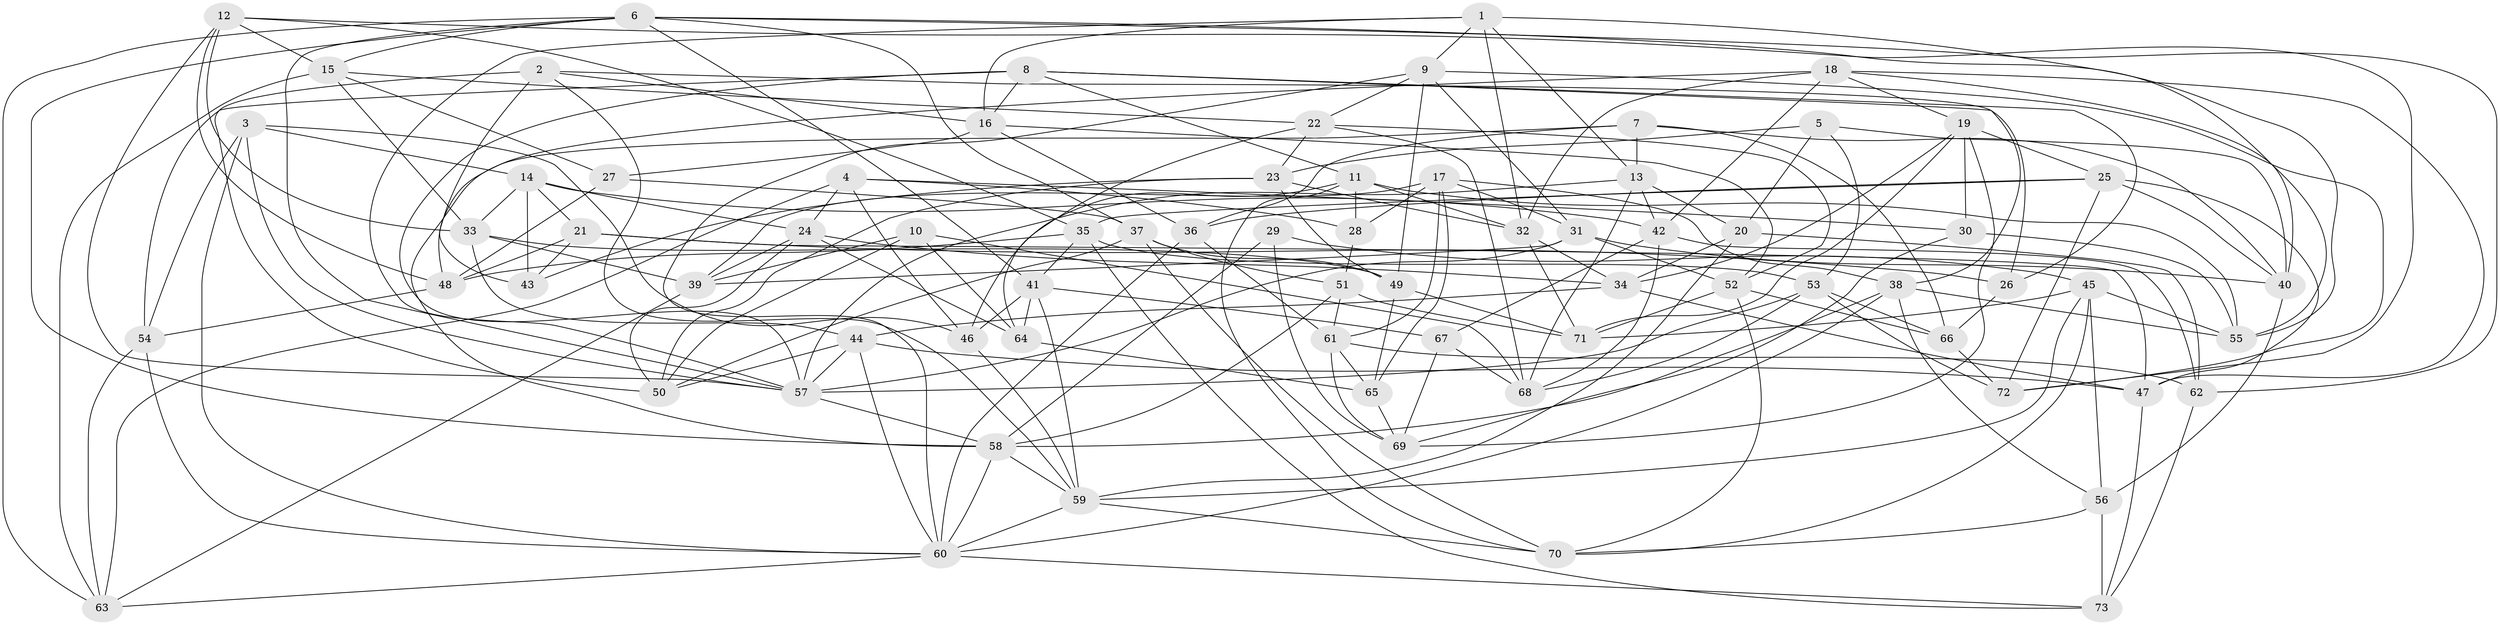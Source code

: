 // original degree distribution, {4: 1.0}
// Generated by graph-tools (version 1.1) at 2025/46/03/06/25 01:46:57]
// undirected, 73 vertices, 208 edges
graph export_dot {
graph [start="1"]
  node [color=gray90,style=filled];
  1;
  2;
  3;
  4;
  5;
  6;
  7;
  8;
  9;
  10;
  11;
  12;
  13;
  14;
  15;
  16;
  17;
  18;
  19;
  20;
  21;
  22;
  23;
  24;
  25;
  26;
  27;
  28;
  29;
  30;
  31;
  32;
  33;
  34;
  35;
  36;
  37;
  38;
  39;
  40;
  41;
  42;
  43;
  44;
  45;
  46;
  47;
  48;
  49;
  50;
  51;
  52;
  53;
  54;
  55;
  56;
  57;
  58;
  59;
  60;
  61;
  62;
  63;
  64;
  65;
  66;
  67;
  68;
  69;
  70;
  71;
  72;
  73;
  1 -- 9 [weight=1.0];
  1 -- 13 [weight=1.0];
  1 -- 16 [weight=1.0];
  1 -- 32 [weight=1.0];
  1 -- 55 [weight=1.0];
  1 -- 57 [weight=1.0];
  2 -- 16 [weight=1.0];
  2 -- 26 [weight=1.0];
  2 -- 43 [weight=2.0];
  2 -- 50 [weight=1.0];
  2 -- 59 [weight=1.0];
  3 -- 14 [weight=1.0];
  3 -- 46 [weight=1.0];
  3 -- 54 [weight=2.0];
  3 -- 57 [weight=1.0];
  3 -- 60 [weight=1.0];
  4 -- 24 [weight=1.0];
  4 -- 28 [weight=1.0];
  4 -- 30 [weight=1.0];
  4 -- 46 [weight=2.0];
  4 -- 63 [weight=1.0];
  5 -- 20 [weight=1.0];
  5 -- 23 [weight=1.0];
  5 -- 40 [weight=1.0];
  5 -- 53 [weight=1.0];
  6 -- 15 [weight=1.0];
  6 -- 37 [weight=1.0];
  6 -- 40 [weight=1.0];
  6 -- 41 [weight=1.0];
  6 -- 57 [weight=1.0];
  6 -- 58 [weight=1.0];
  6 -- 62 [weight=1.0];
  6 -- 63 [weight=1.0];
  7 -- 13 [weight=1.0];
  7 -- 36 [weight=2.0];
  7 -- 40 [weight=1.0];
  7 -- 58 [weight=1.0];
  7 -- 66 [weight=1.0];
  8 -- 11 [weight=1.0];
  8 -- 16 [weight=1.0];
  8 -- 26 [weight=1.0];
  8 -- 38 [weight=1.0];
  8 -- 54 [weight=1.0];
  8 -- 57 [weight=1.0];
  9 -- 22 [weight=1.0];
  9 -- 31 [weight=1.0];
  9 -- 49 [weight=1.0];
  9 -- 60 [weight=1.0];
  9 -- 72 [weight=1.0];
  10 -- 39 [weight=1.0];
  10 -- 50 [weight=1.0];
  10 -- 64 [weight=1.0];
  10 -- 68 [weight=1.0];
  11 -- 28 [weight=1.0];
  11 -- 32 [weight=1.0];
  11 -- 46 [weight=1.0];
  11 -- 55 [weight=1.0];
  11 -- 70 [weight=1.0];
  12 -- 15 [weight=1.0];
  12 -- 33 [weight=1.0];
  12 -- 35 [weight=1.0];
  12 -- 48 [weight=1.0];
  12 -- 57 [weight=1.0];
  12 -- 72 [weight=1.0];
  13 -- 20 [weight=1.0];
  13 -- 42 [weight=1.0];
  13 -- 57 [weight=1.0];
  13 -- 68 [weight=1.0];
  14 -- 21 [weight=1.0];
  14 -- 24 [weight=1.0];
  14 -- 33 [weight=1.0];
  14 -- 42 [weight=1.0];
  14 -- 43 [weight=1.0];
  15 -- 22 [weight=1.0];
  15 -- 27 [weight=1.0];
  15 -- 33 [weight=1.0];
  15 -- 63 [weight=1.0];
  16 -- 27 [weight=1.0];
  16 -- 36 [weight=1.0];
  16 -- 52 [weight=1.0];
  17 -- 28 [weight=1.0];
  17 -- 31 [weight=1.0];
  17 -- 38 [weight=1.0];
  17 -- 39 [weight=1.0];
  17 -- 61 [weight=1.0];
  17 -- 65 [weight=1.0];
  18 -- 19 [weight=1.0];
  18 -- 32 [weight=1.0];
  18 -- 42 [weight=1.0];
  18 -- 47 [weight=1.0];
  18 -- 48 [weight=1.0];
  18 -- 55 [weight=1.0];
  19 -- 25 [weight=1.0];
  19 -- 30 [weight=1.0];
  19 -- 34 [weight=1.0];
  19 -- 69 [weight=1.0];
  19 -- 71 [weight=1.0];
  20 -- 34 [weight=1.0];
  20 -- 59 [weight=1.0];
  20 -- 62 [weight=2.0];
  21 -- 26 [weight=1.0];
  21 -- 43 [weight=2.0];
  21 -- 47 [weight=1.0];
  21 -- 48 [weight=1.0];
  22 -- 23 [weight=1.0];
  22 -- 52 [weight=1.0];
  22 -- 64 [weight=1.0];
  22 -- 68 [weight=1.0];
  23 -- 32 [weight=1.0];
  23 -- 43 [weight=1.0];
  23 -- 49 [weight=1.0];
  23 -- 50 [weight=1.0];
  24 -- 34 [weight=1.0];
  24 -- 39 [weight=1.0];
  24 -- 50 [weight=1.0];
  24 -- 64 [weight=1.0];
  25 -- 35 [weight=1.0];
  25 -- 36 [weight=1.0];
  25 -- 40 [weight=1.0];
  25 -- 47 [weight=1.0];
  25 -- 72 [weight=1.0];
  26 -- 66 [weight=1.0];
  27 -- 37 [weight=1.0];
  27 -- 48 [weight=1.0];
  28 -- 51 [weight=1.0];
  29 -- 45 [weight=1.0];
  29 -- 58 [weight=2.0];
  29 -- 69 [weight=1.0];
  30 -- 55 [weight=1.0];
  30 -- 69 [weight=1.0];
  31 -- 39 [weight=1.0];
  31 -- 40 [weight=1.0];
  31 -- 52 [weight=1.0];
  31 -- 57 [weight=1.0];
  32 -- 34 [weight=1.0];
  32 -- 71 [weight=1.0];
  33 -- 39 [weight=1.0];
  33 -- 44 [weight=1.0];
  33 -- 49 [weight=1.0];
  34 -- 44 [weight=1.0];
  34 -- 47 [weight=1.0];
  35 -- 41 [weight=1.0];
  35 -- 48 [weight=1.0];
  35 -- 53 [weight=1.0];
  35 -- 73 [weight=1.0];
  36 -- 60 [weight=1.0];
  36 -- 61 [weight=1.0];
  37 -- 49 [weight=1.0];
  37 -- 50 [weight=1.0];
  37 -- 51 [weight=1.0];
  37 -- 70 [weight=1.0];
  38 -- 55 [weight=1.0];
  38 -- 56 [weight=1.0];
  38 -- 58 [weight=1.0];
  38 -- 60 [weight=1.0];
  39 -- 63 [weight=1.0];
  40 -- 56 [weight=1.0];
  41 -- 46 [weight=1.0];
  41 -- 59 [weight=1.0];
  41 -- 64 [weight=1.0];
  41 -- 67 [weight=1.0];
  42 -- 62 [weight=1.0];
  42 -- 67 [weight=1.0];
  42 -- 68 [weight=1.0];
  44 -- 47 [weight=1.0];
  44 -- 50 [weight=1.0];
  44 -- 57 [weight=1.0];
  44 -- 60 [weight=1.0];
  45 -- 55 [weight=1.0];
  45 -- 56 [weight=1.0];
  45 -- 59 [weight=1.0];
  45 -- 70 [weight=1.0];
  45 -- 71 [weight=1.0];
  46 -- 59 [weight=1.0];
  47 -- 73 [weight=1.0];
  48 -- 54 [weight=1.0];
  49 -- 65 [weight=1.0];
  49 -- 71 [weight=1.0];
  51 -- 58 [weight=2.0];
  51 -- 61 [weight=1.0];
  51 -- 71 [weight=1.0];
  52 -- 66 [weight=1.0];
  52 -- 70 [weight=1.0];
  52 -- 71 [weight=1.0];
  53 -- 57 [weight=1.0];
  53 -- 66 [weight=1.0];
  53 -- 68 [weight=1.0];
  53 -- 72 [weight=1.0];
  54 -- 60 [weight=1.0];
  54 -- 63 [weight=1.0];
  56 -- 70 [weight=1.0];
  56 -- 73 [weight=2.0];
  57 -- 58 [weight=1.0];
  58 -- 59 [weight=1.0];
  58 -- 60 [weight=1.0];
  59 -- 60 [weight=1.0];
  59 -- 70 [weight=1.0];
  60 -- 63 [weight=1.0];
  60 -- 73 [weight=1.0];
  61 -- 62 [weight=1.0];
  61 -- 65 [weight=1.0];
  61 -- 69 [weight=1.0];
  62 -- 73 [weight=1.0];
  64 -- 65 [weight=2.0];
  65 -- 69 [weight=1.0];
  66 -- 72 [weight=2.0];
  67 -- 68 [weight=1.0];
  67 -- 69 [weight=1.0];
}
